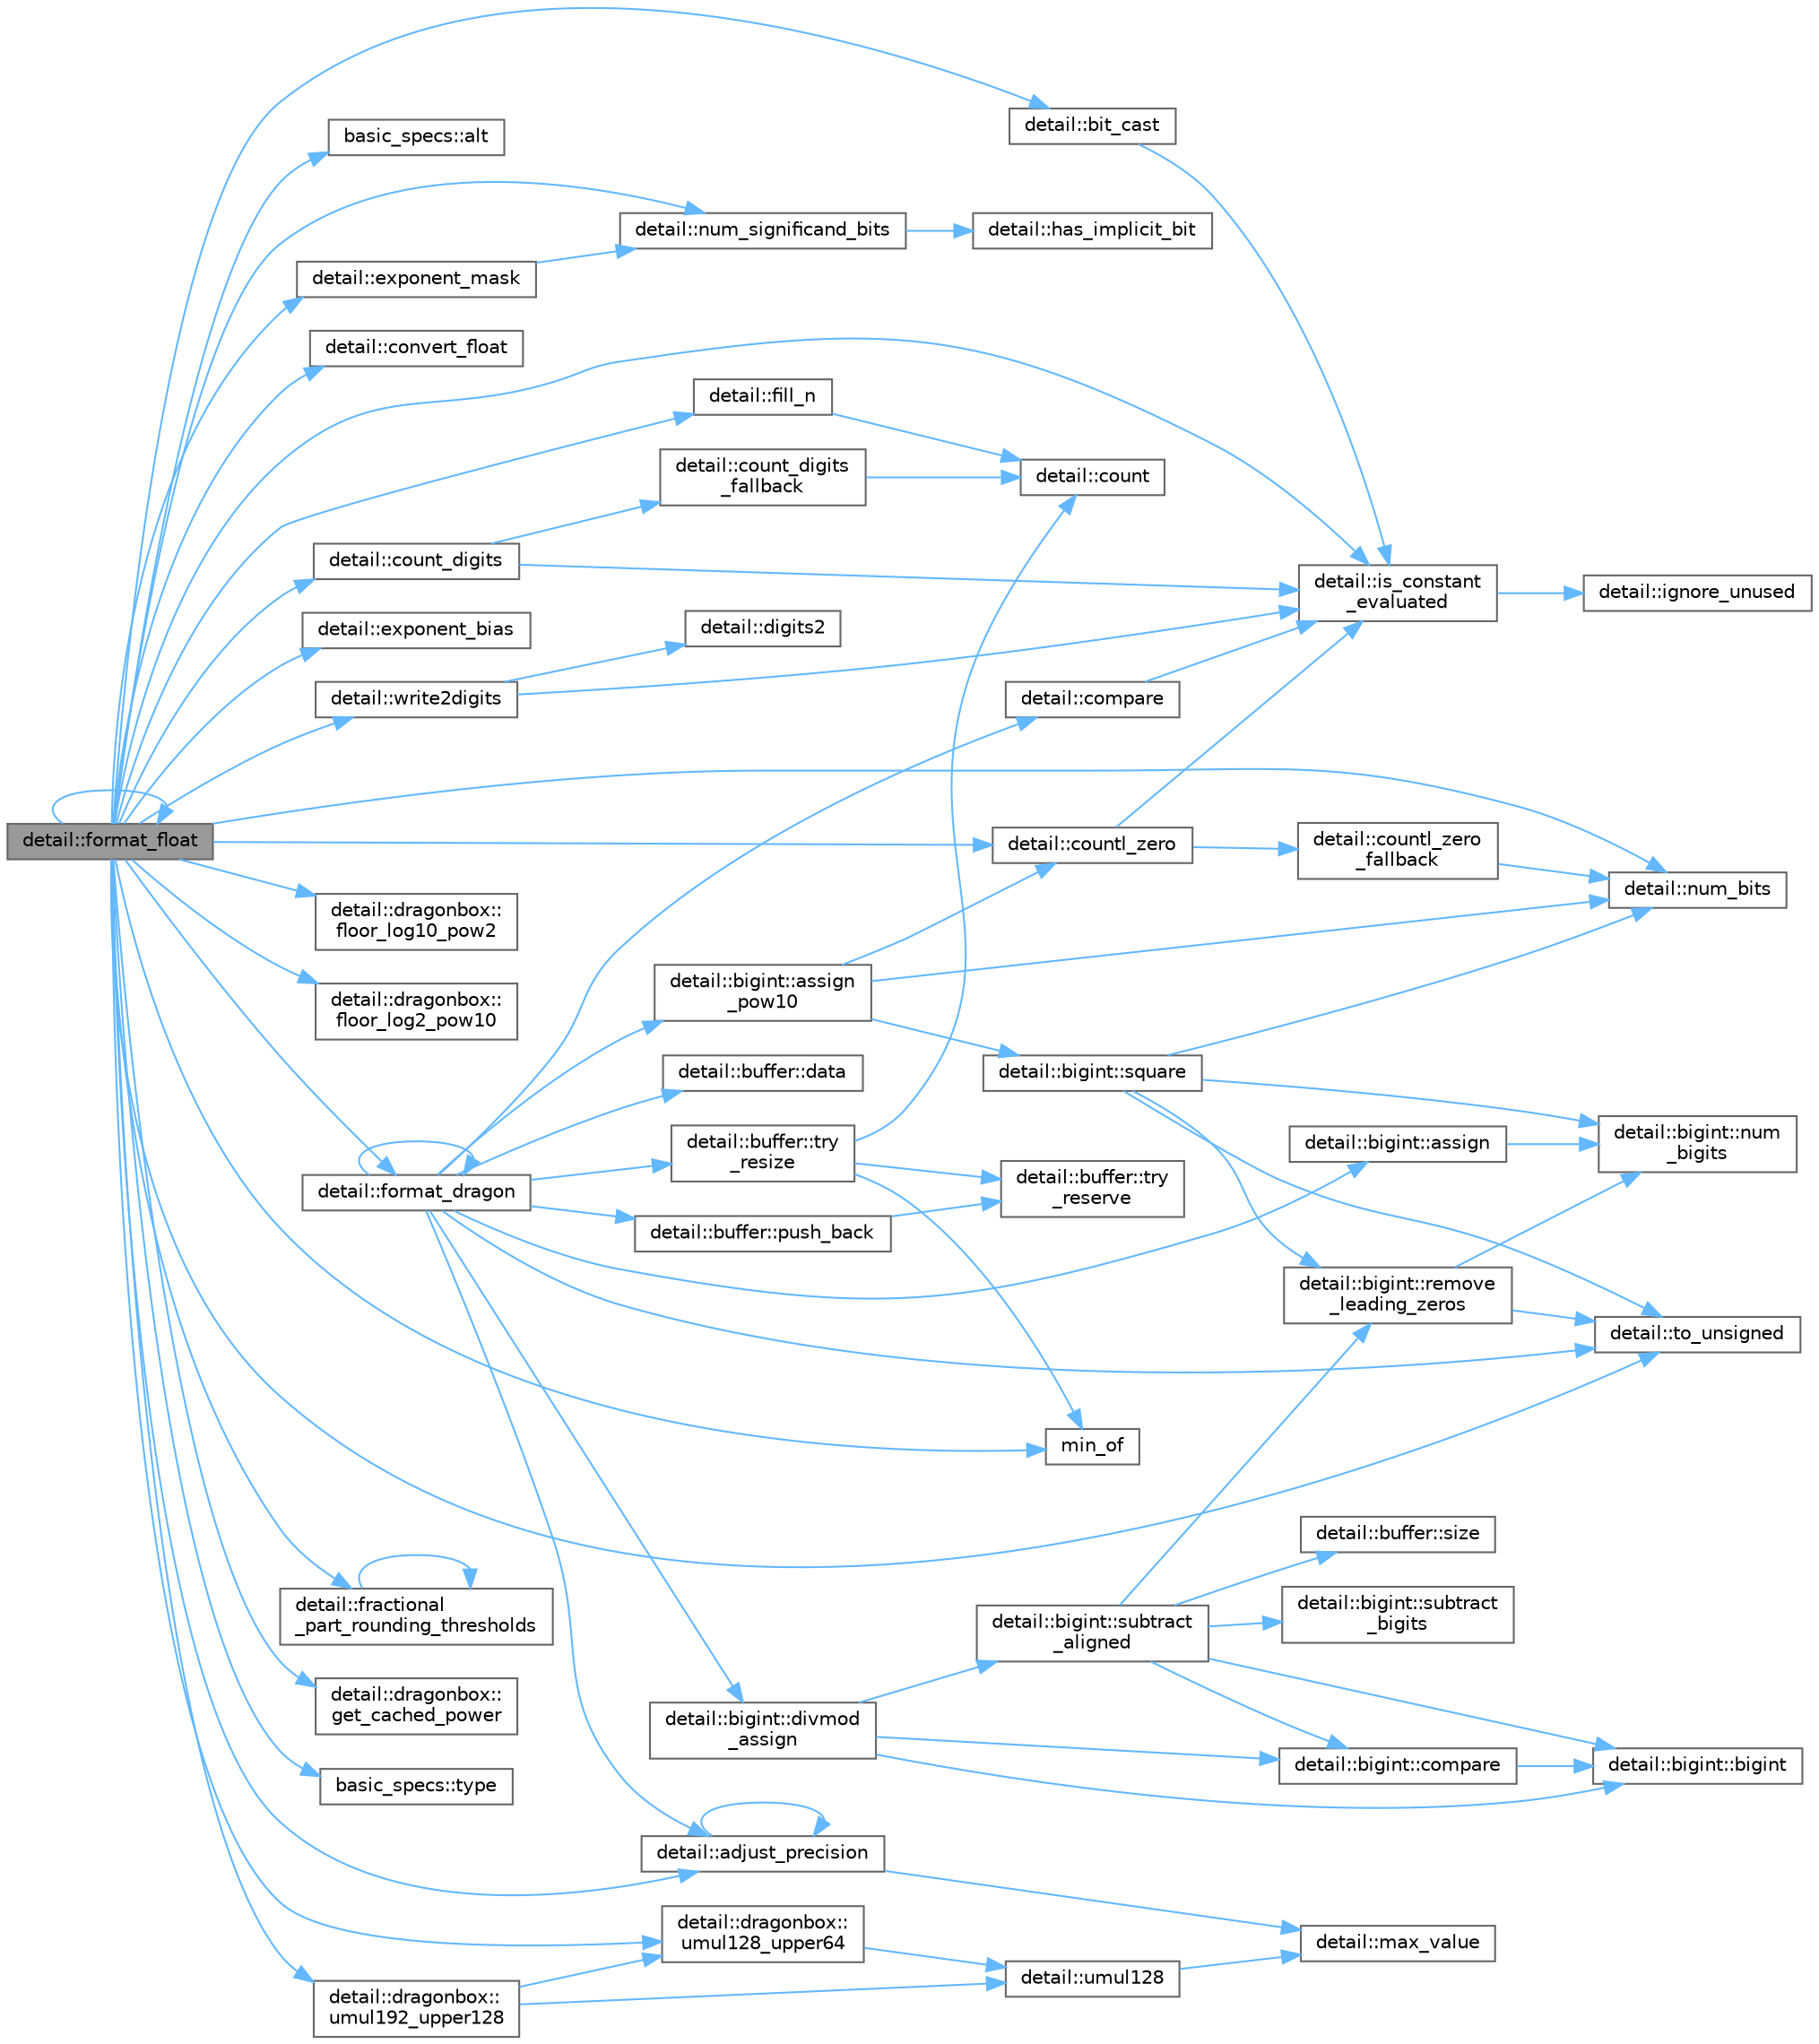 digraph "detail::format_float"
{
 // LATEX_PDF_SIZE
  bgcolor="transparent";
  edge [fontname=Helvetica,fontsize=10,labelfontname=Helvetica,labelfontsize=10];
  node [fontname=Helvetica,fontsize=10,shape=box,height=0.2,width=0.4];
  rankdir="LR";
  Node1 [id="Node000001",label="detail::format_float",height=0.2,width=0.4,color="gray40", fillcolor="grey60", style="filled", fontcolor="black",tooltip=" "];
  Node1 -> Node2 [id="edge79_Node000001_Node000002",color="steelblue1",style="solid",tooltip=" "];
  Node2 [id="Node000002",label="detail::adjust_precision",height=0.2,width=0.4,color="grey40", fillcolor="white", style="filled",URL="$namespacedetail.html#a44758fbcb25a6fc3967fdc79e987fb93",tooltip=" "];
  Node2 -> Node2 [id="edge80_Node000002_Node000002",color="steelblue1",style="solid",tooltip=" "];
  Node2 -> Node3 [id="edge81_Node000002_Node000003",color="steelblue1",style="solid",tooltip=" "];
  Node3 [id="Node000003",label="detail::max_value",height=0.2,width=0.4,color="grey40", fillcolor="white", style="filled",URL="$namespacedetail.html#a45c2130c44ebe54179eafcee3cda2bfb",tooltip=" "];
  Node1 -> Node4 [id="edge82_Node000001_Node000004",color="steelblue1",style="solid",tooltip=" "];
  Node4 [id="Node000004",label="basic_specs::alt",height=0.2,width=0.4,color="grey40", fillcolor="white", style="filled",URL="$classbasic__specs.html#aba82b10e634cd4cf7a2d107efc8269c8",tooltip=" "];
  Node1 -> Node5 [id="edge83_Node000001_Node000005",color="steelblue1",style="solid",tooltip=" "];
  Node5 [id="Node000005",label="detail::bit_cast",height=0.2,width=0.4,color="grey40", fillcolor="white", style="filled",URL="$namespacedetail.html#a13855d666ae097f8d0343395183e3b47",tooltip=" "];
  Node5 -> Node6 [id="edge84_Node000005_Node000006",color="steelblue1",style="solid",tooltip=" "];
  Node6 [id="Node000006",label="detail::is_constant\l_evaluated",height=0.2,width=0.4,color="grey40", fillcolor="white", style="filled",URL="$namespacedetail.html#a75ed2634319883d038944529dbb954e2",tooltip=" "];
  Node6 -> Node7 [id="edge85_Node000006_Node000007",color="steelblue1",style="solid",tooltip=" "];
  Node7 [id="Node000007",label="detail::ignore_unused",height=0.2,width=0.4,color="grey40", fillcolor="white", style="filled",URL="$namespacedetail.html#a1fe84ebaf96215ce0665d95b3124c2df",tooltip=" "];
  Node1 -> Node8 [id="edge86_Node000001_Node000008",color="steelblue1",style="solid",tooltip=" "];
  Node8 [id="Node000008",label="detail::convert_float",height=0.2,width=0.4,color="grey40", fillcolor="white", style="filled",URL="$namespacedetail.html#ab378866dca64d15fbf7b02be69ed9cb4",tooltip=" "];
  Node1 -> Node9 [id="edge87_Node000001_Node000009",color="steelblue1",style="solid",tooltip=" "];
  Node9 [id="Node000009",label="detail::count_digits",height=0.2,width=0.4,color="grey40", fillcolor="white", style="filled",URL="$namespacedetail.html#ae970ad8cf6b25d7896f788089ca1b0eb",tooltip=" "];
  Node9 -> Node10 [id="edge88_Node000009_Node000010",color="steelblue1",style="solid",tooltip=" "];
  Node10 [id="Node000010",label="detail::count_digits\l_fallback",height=0.2,width=0.4,color="grey40", fillcolor="white", style="filled",URL="$namespacedetail.html#a300bc96ee936e9f6ef3565c8dff68a72",tooltip=" "];
  Node10 -> Node11 [id="edge89_Node000010_Node000011",color="steelblue1",style="solid",tooltip=" "];
  Node11 [id="Node000011",label="detail::count",height=0.2,width=0.4,color="grey40", fillcolor="white", style="filled",URL="$namespacedetail.html#adecb5dbdc5faeb0d252ab0f4cb92c8a9",tooltip=" "];
  Node9 -> Node6 [id="edge90_Node000009_Node000006",color="steelblue1",style="solid",tooltip=" "];
  Node1 -> Node12 [id="edge91_Node000001_Node000012",color="steelblue1",style="solid",tooltip=" "];
  Node12 [id="Node000012",label="detail::countl_zero",height=0.2,width=0.4,color="grey40", fillcolor="white", style="filled",URL="$namespacedetail.html#af252d1b8eaeab79d234b012c14fd58b0",tooltip=" "];
  Node12 -> Node13 [id="edge92_Node000012_Node000013",color="steelblue1",style="solid",tooltip=" "];
  Node13 [id="Node000013",label="detail::countl_zero\l_fallback",height=0.2,width=0.4,color="grey40", fillcolor="white", style="filled",URL="$namespacedetail.html#ad00fda1ba244e2bc2ee99476eb1d57a0",tooltip=" "];
  Node13 -> Node14 [id="edge93_Node000013_Node000014",color="steelblue1",style="solid",tooltip=" "];
  Node14 [id="Node000014",label="detail::num_bits",height=0.2,width=0.4,color="grey40", fillcolor="white", style="filled",URL="$namespacedetail.html#a292167eeff94d5a8f0598b0d19d15069",tooltip=" "];
  Node12 -> Node6 [id="edge94_Node000012_Node000006",color="steelblue1",style="solid",tooltip=" "];
  Node1 -> Node15 [id="edge95_Node000001_Node000015",color="steelblue1",style="solid",tooltip=" "];
  Node15 [id="Node000015",label="detail::exponent_bias",height=0.2,width=0.4,color="grey40", fillcolor="white", style="filled",URL="$namespacedetail.html#a91713ba689eec081b26076b59fa73642",tooltip=" "];
  Node1 -> Node16 [id="edge96_Node000001_Node000016",color="steelblue1",style="solid",tooltip=" "];
  Node16 [id="Node000016",label="detail::exponent_mask",height=0.2,width=0.4,color="grey40", fillcolor="white", style="filled",URL="$namespacedetail.html#aee5d5bc026a48efc94c4ae1c176f165e",tooltip=" "];
  Node16 -> Node17 [id="edge97_Node000016_Node000017",color="steelblue1",style="solid",tooltip=" "];
  Node17 [id="Node000017",label="detail::num_significand_bits",height=0.2,width=0.4,color="grey40", fillcolor="white", style="filled",URL="$namespacedetail.html#a92427cb4f879a333bb9224b880eefad5",tooltip=" "];
  Node17 -> Node18 [id="edge98_Node000017_Node000018",color="steelblue1",style="solid",tooltip=" "];
  Node18 [id="Node000018",label="detail::has_implicit_bit",height=0.2,width=0.4,color="grey40", fillcolor="white", style="filled",URL="$namespacedetail.html#a28b756a6f4171cebf1fac8d92176f2b7",tooltip=" "];
  Node1 -> Node19 [id="edge99_Node000001_Node000019",color="steelblue1",style="solid",tooltip=" "];
  Node19 [id="Node000019",label="detail::fill_n",height=0.2,width=0.4,color="grey40", fillcolor="white", style="filled",URL="$namespacedetail.html#a818b390bd30ad25b638f7b067cb50f15",tooltip=" "];
  Node19 -> Node11 [id="edge100_Node000019_Node000011",color="steelblue1",style="solid",tooltip=" "];
  Node1 -> Node20 [id="edge101_Node000001_Node000020",color="steelblue1",style="solid",tooltip=" "];
  Node20 [id="Node000020",label="detail::dragonbox::\lfloor_log10_pow2",height=0.2,width=0.4,color="grey40", fillcolor="white", style="filled",URL="$namespacedetail_1_1dragonbox.html#a603e1256fa5d6fc5badb4e99c1266fa3",tooltip=" "];
  Node1 -> Node21 [id="edge102_Node000001_Node000021",color="steelblue1",style="solid",tooltip=" "];
  Node21 [id="Node000021",label="detail::dragonbox::\lfloor_log2_pow10",height=0.2,width=0.4,color="grey40", fillcolor="white", style="filled",URL="$namespacedetail_1_1dragonbox.html#aa3840e47a7610ff72087d1c812c343da",tooltip=" "];
  Node1 -> Node22 [id="edge103_Node000001_Node000022",color="steelblue1",style="solid",tooltip=" "];
  Node22 [id="Node000022",label="detail::format_dragon",height=0.2,width=0.4,color="grey40", fillcolor="white", style="filled",URL="$namespacedetail.html#af3eae8fdebff07dc2edca668eaf2f8bd",tooltip=" "];
  Node22 -> Node2 [id="edge104_Node000022_Node000002",color="steelblue1",style="solid",tooltip=" "];
  Node22 -> Node23 [id="edge105_Node000022_Node000023",color="steelblue1",style="solid",tooltip=" "];
  Node23 [id="Node000023",label="detail::bigint::assign",height=0.2,width=0.4,color="grey40", fillcolor="white", style="filled",URL="$classdetail_1_1bigint.html#a62ed5a1bdd5440d1e1e230453d566f6e",tooltip=" "];
  Node23 -> Node24 [id="edge106_Node000023_Node000024",color="steelblue1",style="solid",tooltip=" "];
  Node24 [id="Node000024",label="detail::bigint::num\l_bigits",height=0.2,width=0.4,color="grey40", fillcolor="white", style="filled",URL="$classdetail_1_1bigint.html#ad23c661d46b255d93b1f4e7e4ce09f53",tooltip=" "];
  Node22 -> Node25 [id="edge107_Node000022_Node000025",color="steelblue1",style="solid",tooltip=" "];
  Node25 [id="Node000025",label="detail::bigint::assign\l_pow10",height=0.2,width=0.4,color="grey40", fillcolor="white", style="filled",URL="$classdetail_1_1bigint.html#a8351139b55eb772c8f1c9f86e8e66e8f",tooltip=" "];
  Node25 -> Node12 [id="edge108_Node000025_Node000012",color="steelblue1",style="solid",tooltip=" "];
  Node25 -> Node14 [id="edge109_Node000025_Node000014",color="steelblue1",style="solid",tooltip=" "];
  Node25 -> Node26 [id="edge110_Node000025_Node000026",color="steelblue1",style="solid",tooltip=" "];
  Node26 [id="Node000026",label="detail::bigint::square",height=0.2,width=0.4,color="grey40", fillcolor="white", style="filled",URL="$classdetail_1_1bigint.html#a15833eda9c0cc326a77b0a37ac208a20",tooltip=" "];
  Node26 -> Node24 [id="edge111_Node000026_Node000024",color="steelblue1",style="solid",tooltip=" "];
  Node26 -> Node14 [id="edge112_Node000026_Node000014",color="steelblue1",style="solid",tooltip=" "];
  Node26 -> Node27 [id="edge113_Node000026_Node000027",color="steelblue1",style="solid",tooltip=" "];
  Node27 [id="Node000027",label="detail::bigint::remove\l_leading_zeros",height=0.2,width=0.4,color="grey40", fillcolor="white", style="filled",URL="$classdetail_1_1bigint.html#ae750f01e552f13e9f3e7001ac78163d1",tooltip=" "];
  Node27 -> Node24 [id="edge114_Node000027_Node000024",color="steelblue1",style="solid",tooltip=" "];
  Node27 -> Node28 [id="edge115_Node000027_Node000028",color="steelblue1",style="solid",tooltip=" "];
  Node28 [id="Node000028",label="detail::to_unsigned",height=0.2,width=0.4,color="grey40", fillcolor="white", style="filled",URL="$namespacedetail.html#a4855e668246c731a97484efc329f2aac",tooltip=" "];
  Node26 -> Node28 [id="edge116_Node000026_Node000028",color="steelblue1",style="solid",tooltip=" "];
  Node22 -> Node29 [id="edge117_Node000022_Node000029",color="steelblue1",style="solid",tooltip=" "];
  Node29 [id="Node000029",label="detail::compare",height=0.2,width=0.4,color="grey40", fillcolor="white", style="filled",URL="$namespacedetail.html#a1c8903223d22f77cec931b5649c72d4e",tooltip=" "];
  Node29 -> Node6 [id="edge118_Node000029_Node000006",color="steelblue1",style="solid",tooltip=" "];
  Node22 -> Node30 [id="edge119_Node000022_Node000030",color="steelblue1",style="solid",tooltip=" "];
  Node30 [id="Node000030",label="detail::buffer::data",height=0.2,width=0.4,color="grey40", fillcolor="white", style="filled",URL="$classdetail_1_1buffer.html#aeb33e0a2d2be2bbca9e0236c148089c8",tooltip="Returns a pointer to the buffer data (not null-terminated)."];
  Node22 -> Node31 [id="edge120_Node000022_Node000031",color="steelblue1",style="solid",tooltip=" "];
  Node31 [id="Node000031",label="detail::bigint::divmod\l_assign",height=0.2,width=0.4,color="grey40", fillcolor="white", style="filled",URL="$classdetail_1_1bigint.html#afb6b3fc8ea4dfc1c18792e7228190c67",tooltip=" "];
  Node31 -> Node32 [id="edge121_Node000031_Node000032",color="steelblue1",style="solid",tooltip=" "];
  Node32 [id="Node000032",label="detail::bigint::bigint",height=0.2,width=0.4,color="grey40", fillcolor="white", style="filled",URL="$classdetail_1_1bigint.html#a1b0e744a1a08b21f159058e4fc01bfb4",tooltip=" "];
  Node31 -> Node33 [id="edge122_Node000031_Node000033",color="steelblue1",style="solid",tooltip=" "];
  Node33 [id="Node000033",label="detail::bigint::compare",height=0.2,width=0.4,color="grey40", fillcolor="white", style="filled",URL="$classdetail_1_1bigint.html#aa8e3bc9d19820fb9945c8d40b90c2382",tooltip=" "];
  Node33 -> Node32 [id="edge123_Node000033_Node000032",color="steelblue1",style="solid",tooltip=" "];
  Node31 -> Node34 [id="edge124_Node000031_Node000034",color="steelblue1",style="solid",tooltip=" "];
  Node34 [id="Node000034",label="detail::bigint::subtract\l_aligned",height=0.2,width=0.4,color="grey40", fillcolor="white", style="filled",URL="$classdetail_1_1bigint.html#a4cc50c379f6ee3a9a7dc19c1a864ae4f",tooltip=" "];
  Node34 -> Node32 [id="edge125_Node000034_Node000032",color="steelblue1",style="solid",tooltip=" "];
  Node34 -> Node33 [id="edge126_Node000034_Node000033",color="steelblue1",style="solid",tooltip=" "];
  Node34 -> Node27 [id="edge127_Node000034_Node000027",color="steelblue1",style="solid",tooltip=" "];
  Node34 -> Node35 [id="edge128_Node000034_Node000035",color="steelblue1",style="solid",tooltip=" "];
  Node35 [id="Node000035",label="detail::buffer::size",height=0.2,width=0.4,color="grey40", fillcolor="white", style="filled",URL="$classdetail_1_1buffer.html#a8685285932360c284d19003fc4ba3edc",tooltip="Returns the size of this buffer."];
  Node34 -> Node36 [id="edge129_Node000034_Node000036",color="steelblue1",style="solid",tooltip=" "];
  Node36 [id="Node000036",label="detail::bigint::subtract\l_bigits",height=0.2,width=0.4,color="grey40", fillcolor="white", style="filled",URL="$classdetail_1_1bigint.html#a58e6d906eab89170f8d83865302bb8cb",tooltip=" "];
  Node22 -> Node22 [id="edge130_Node000022_Node000022",color="steelblue1",style="solid",tooltip=" "];
  Node22 -> Node37 [id="edge131_Node000022_Node000037",color="steelblue1",style="solid",tooltip=" "];
  Node37 [id="Node000037",label="detail::buffer::push_back",height=0.2,width=0.4,color="grey40", fillcolor="white", style="filled",URL="$classdetail_1_1buffer.html#a49016d0c600f79917e00d9e3458c8c92",tooltip=" "];
  Node37 -> Node38 [id="edge132_Node000037_Node000038",color="steelblue1",style="solid",tooltip=" "];
  Node38 [id="Node000038",label="detail::buffer::try\l_reserve",height=0.2,width=0.4,color="grey40", fillcolor="white", style="filled",URL="$classdetail_1_1buffer.html#a91bcecc177b01b84d693028111fbd8eb",tooltip=" "];
  Node22 -> Node28 [id="edge133_Node000022_Node000028",color="steelblue1",style="solid",tooltip=" "];
  Node22 -> Node39 [id="edge134_Node000022_Node000039",color="steelblue1",style="solid",tooltip=" "];
  Node39 [id="Node000039",label="detail::buffer::try\l_resize",height=0.2,width=0.4,color="grey40", fillcolor="white", style="filled",URL="$classdetail_1_1buffer.html#ac48c33ebe198a142029794f99ec73c31",tooltip=" "];
  Node39 -> Node11 [id="edge135_Node000039_Node000011",color="steelblue1",style="solid",tooltip=" "];
  Node39 -> Node40 [id="edge136_Node000039_Node000040",color="steelblue1",style="solid",tooltip=" "];
  Node40 [id="Node000040",label="min_of",height=0.2,width=0.4,color="grey40", fillcolor="white", style="filled",URL="$base_8h.html#a2e5592bf3509e2fc090fa0f329ee551f",tooltip=" "];
  Node39 -> Node38 [id="edge137_Node000039_Node000038",color="steelblue1",style="solid",tooltip=" "];
  Node1 -> Node1 [id="edge138_Node000001_Node000001",color="steelblue1",style="solid",tooltip=" "];
  Node1 -> Node41 [id="edge139_Node000001_Node000041",color="steelblue1",style="solid",tooltip=" "];
  Node41 [id="Node000041",label="detail::fractional\l_part_rounding_thresholds",height=0.2,width=0.4,color="grey40", fillcolor="white", style="filled",URL="$namespacedetail.html#a1364df07f52435e3ae4c5c12a8c2134a",tooltip=" "];
  Node41 -> Node41 [id="edge140_Node000041_Node000041",color="steelblue1",style="solid",tooltip=" "];
  Node1 -> Node42 [id="edge141_Node000001_Node000042",color="steelblue1",style="solid",tooltip=" "];
  Node42 [id="Node000042",label="detail::dragonbox::\lget_cached_power",height=0.2,width=0.4,color="grey40", fillcolor="white", style="filled",URL="$namespacedetail_1_1dragonbox.html#a7af750fa6133d7cab71f48eb41c7891b",tooltip=" "];
  Node1 -> Node6 [id="edge142_Node000001_Node000006",color="steelblue1",style="solid",tooltip=" "];
  Node1 -> Node40 [id="edge143_Node000001_Node000040",color="steelblue1",style="solid",tooltip=" "];
  Node1 -> Node14 [id="edge144_Node000001_Node000014",color="steelblue1",style="solid",tooltip=" "];
  Node1 -> Node17 [id="edge145_Node000001_Node000017",color="steelblue1",style="solid",tooltip=" "];
  Node1 -> Node28 [id="edge146_Node000001_Node000028",color="steelblue1",style="solid",tooltip=" "];
  Node1 -> Node43 [id="edge147_Node000001_Node000043",color="steelblue1",style="solid",tooltip=" "];
  Node43 [id="Node000043",label="basic_specs::type",height=0.2,width=0.4,color="grey40", fillcolor="white", style="filled",URL="$classbasic__specs.html#ab451ba98e651e28feab471f1871f1e5c",tooltip=" "];
  Node1 -> Node44 [id="edge148_Node000001_Node000044",color="steelblue1",style="solid",tooltip=" "];
  Node44 [id="Node000044",label="detail::dragonbox::\lumul128_upper64",height=0.2,width=0.4,color="grey40", fillcolor="white", style="filled",URL="$namespacedetail_1_1dragonbox.html#afb57aa963bc4232fb4bc88b845581d5a",tooltip=" "];
  Node44 -> Node45 [id="edge149_Node000044_Node000045",color="steelblue1",style="solid",tooltip=" "];
  Node45 [id="Node000045",label="detail::umul128",height=0.2,width=0.4,color="grey40", fillcolor="white", style="filled",URL="$namespacedetail.html#af5445b7afaa390e5f8ff7e6073221f9b",tooltip=" "];
  Node45 -> Node3 [id="edge150_Node000045_Node000003",color="steelblue1",style="solid",tooltip=" "];
  Node1 -> Node46 [id="edge151_Node000001_Node000046",color="steelblue1",style="solid",tooltip=" "];
  Node46 [id="Node000046",label="detail::dragonbox::\lumul192_upper128",height=0.2,width=0.4,color="grey40", fillcolor="white", style="filled",URL="$namespacedetail_1_1dragonbox.html#afd3f65db209a2cd749c51d1c8139b3e2",tooltip=" "];
  Node46 -> Node45 [id="edge152_Node000046_Node000045",color="steelblue1",style="solid",tooltip=" "];
  Node46 -> Node44 [id="edge153_Node000046_Node000044",color="steelblue1",style="solid",tooltip=" "];
  Node1 -> Node47 [id="edge154_Node000001_Node000047",color="steelblue1",style="solid",tooltip=" "];
  Node47 [id="Node000047",label="detail::write2digits",height=0.2,width=0.4,color="grey40", fillcolor="white", style="filled",URL="$namespacedetail.html#ade16648d662a4c70e2500ae74ef7e671",tooltip=" "];
  Node47 -> Node48 [id="edge155_Node000047_Node000048",color="steelblue1",style="solid",tooltip=" "];
  Node48 [id="Node000048",label="detail::digits2",height=0.2,width=0.4,color="grey40", fillcolor="white", style="filled",URL="$namespacedetail.html#a6c4f7c079b8675a87a24a7cf0821c067",tooltip=" "];
  Node47 -> Node6 [id="edge156_Node000047_Node000006",color="steelblue1",style="solid",tooltip=" "];
}
